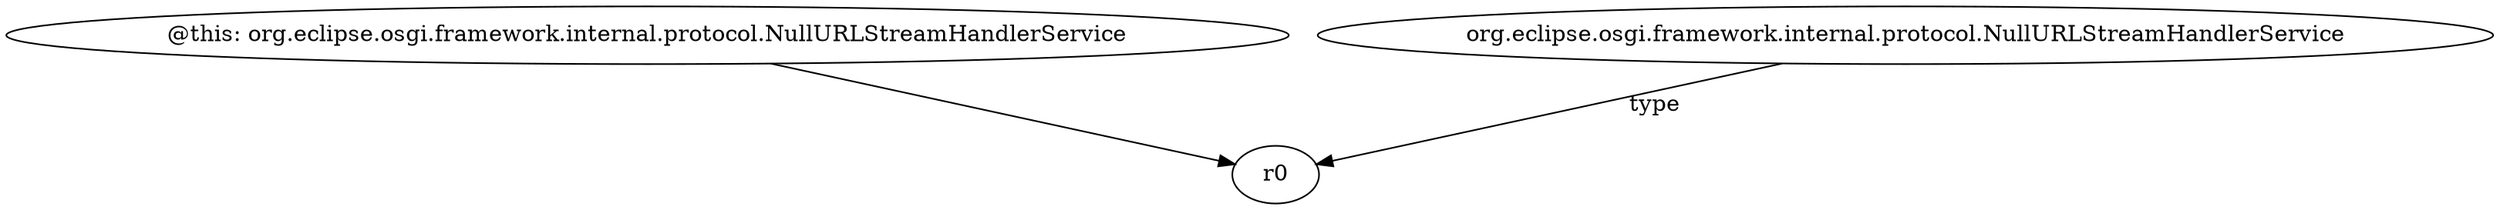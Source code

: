 digraph g {
0[label="@this: org.eclipse.osgi.framework.internal.protocol.NullURLStreamHandlerService"]
1[label="r0"]
0->1[label=""]
2[label="org.eclipse.osgi.framework.internal.protocol.NullURLStreamHandlerService"]
2->1[label="type"]
}